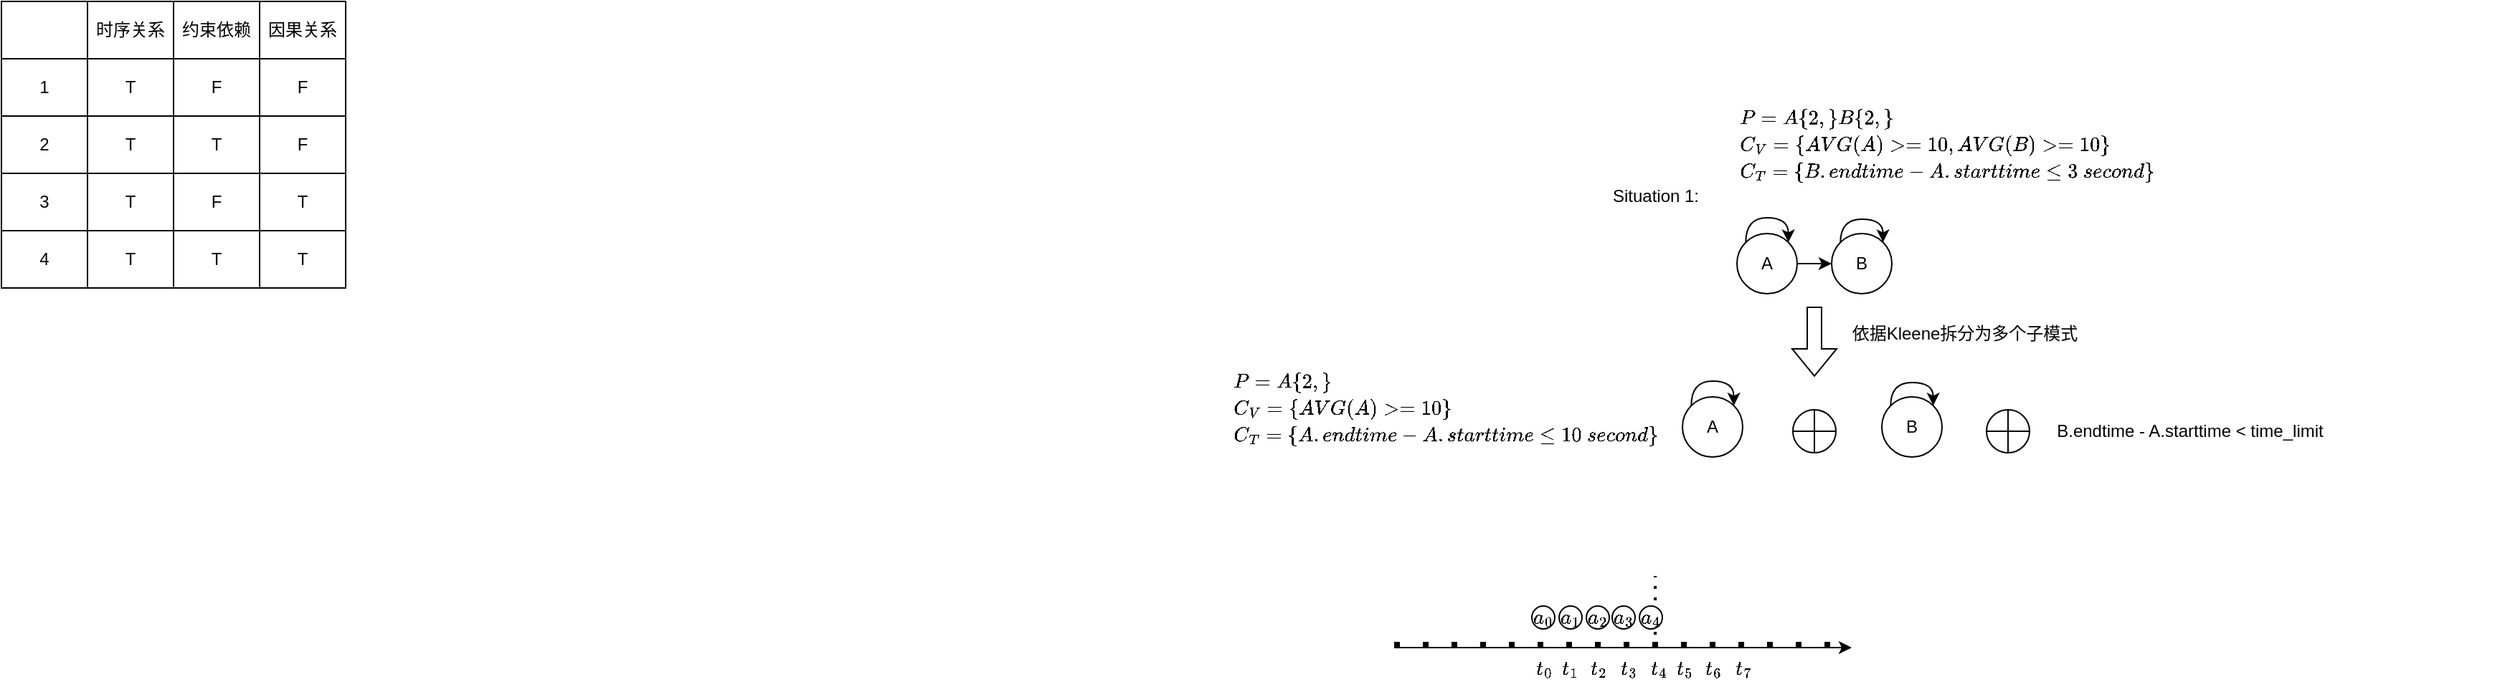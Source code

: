 <mxfile version="24.7.17">
  <diagram name="solution" id="qw6IBQWtgg2uzaBCxlZd">
    <mxGraphModel dx="1419" dy="342" grid="0" gridSize="10" guides="1" tooltips="1" connect="1" arrows="1" fold="1" page="0" pageScale="1" pageWidth="1200" pageHeight="1920" math="1" shadow="0">
      <root>
        <mxCell id="0" />
        <mxCell id="1" parent="0" />
        <mxCell id="yxMzsUbInx-t9ANGKYJj-90" value="" style="shape=table;startSize=0;container=1;collapsible=0;childLayout=tableLayout;" vertex="1" parent="1">
          <mxGeometry x="-740" y="144" width="240" height="200" as="geometry" />
        </mxCell>
        <mxCell id="yxMzsUbInx-t9ANGKYJj-91" value="" style="shape=tableRow;horizontal=0;startSize=0;swimlaneHead=0;swimlaneBody=0;strokeColor=inherit;top=0;left=0;bottom=0;right=0;collapsible=0;dropTarget=0;fillColor=none;points=[[0,0.5],[1,0.5]];portConstraint=eastwest;" vertex="1" parent="yxMzsUbInx-t9ANGKYJj-90">
          <mxGeometry width="240" height="40" as="geometry" />
        </mxCell>
        <mxCell id="yxMzsUbInx-t9ANGKYJj-92" value="" style="shape=partialRectangle;html=1;whiteSpace=wrap;connectable=0;strokeColor=inherit;overflow=hidden;fillColor=none;top=0;left=0;bottom=0;right=0;pointerEvents=1;" vertex="1" parent="yxMzsUbInx-t9ANGKYJj-91">
          <mxGeometry width="60" height="40" as="geometry">
            <mxRectangle width="60" height="40" as="alternateBounds" />
          </mxGeometry>
        </mxCell>
        <mxCell id="yxMzsUbInx-t9ANGKYJj-93" value="时序关系" style="shape=partialRectangle;html=1;whiteSpace=wrap;connectable=0;strokeColor=inherit;overflow=hidden;fillColor=none;top=0;left=0;bottom=0;right=0;pointerEvents=1;" vertex="1" parent="yxMzsUbInx-t9ANGKYJj-91">
          <mxGeometry x="60" width="60" height="40" as="geometry">
            <mxRectangle width="60" height="40" as="alternateBounds" />
          </mxGeometry>
        </mxCell>
        <mxCell id="yxMzsUbInx-t9ANGKYJj-94" value="约束依赖" style="shape=partialRectangle;html=1;whiteSpace=wrap;connectable=0;strokeColor=inherit;overflow=hidden;fillColor=none;top=0;left=0;bottom=0;right=0;pointerEvents=1;" vertex="1" parent="yxMzsUbInx-t9ANGKYJj-91">
          <mxGeometry x="120" width="60" height="40" as="geometry">
            <mxRectangle width="60" height="40" as="alternateBounds" />
          </mxGeometry>
        </mxCell>
        <mxCell id="yxMzsUbInx-t9ANGKYJj-95" value="因果关系" style="shape=partialRectangle;html=1;whiteSpace=wrap;connectable=0;strokeColor=inherit;overflow=hidden;fillColor=none;top=0;left=0;bottom=0;right=0;pointerEvents=1;" vertex="1" parent="yxMzsUbInx-t9ANGKYJj-91">
          <mxGeometry x="180" width="60" height="40" as="geometry">
            <mxRectangle width="60" height="40" as="alternateBounds" />
          </mxGeometry>
        </mxCell>
        <mxCell id="yxMzsUbInx-t9ANGKYJj-96" value="" style="shape=tableRow;horizontal=0;startSize=0;swimlaneHead=0;swimlaneBody=0;strokeColor=inherit;top=0;left=0;bottom=0;right=0;collapsible=0;dropTarget=0;fillColor=none;points=[[0,0.5],[1,0.5]];portConstraint=eastwest;" vertex="1" parent="yxMzsUbInx-t9ANGKYJj-90">
          <mxGeometry y="40" width="240" height="40" as="geometry" />
        </mxCell>
        <mxCell id="yxMzsUbInx-t9ANGKYJj-97" value="1" style="shape=partialRectangle;html=1;whiteSpace=wrap;connectable=0;strokeColor=inherit;overflow=hidden;fillColor=none;top=0;left=0;bottom=0;right=0;pointerEvents=1;" vertex="1" parent="yxMzsUbInx-t9ANGKYJj-96">
          <mxGeometry width="60" height="40" as="geometry">
            <mxRectangle width="60" height="40" as="alternateBounds" />
          </mxGeometry>
        </mxCell>
        <mxCell id="yxMzsUbInx-t9ANGKYJj-98" value="T" style="shape=partialRectangle;html=1;whiteSpace=wrap;connectable=0;strokeColor=inherit;overflow=hidden;fillColor=none;top=0;left=0;bottom=0;right=0;pointerEvents=1;" vertex="1" parent="yxMzsUbInx-t9ANGKYJj-96">
          <mxGeometry x="60" width="60" height="40" as="geometry">
            <mxRectangle width="60" height="40" as="alternateBounds" />
          </mxGeometry>
        </mxCell>
        <mxCell id="yxMzsUbInx-t9ANGKYJj-99" value="F" style="shape=partialRectangle;html=1;whiteSpace=wrap;connectable=0;strokeColor=inherit;overflow=hidden;fillColor=none;top=0;left=0;bottom=0;right=0;pointerEvents=1;" vertex="1" parent="yxMzsUbInx-t9ANGKYJj-96">
          <mxGeometry x="120" width="60" height="40" as="geometry">
            <mxRectangle width="60" height="40" as="alternateBounds" />
          </mxGeometry>
        </mxCell>
        <mxCell id="yxMzsUbInx-t9ANGKYJj-100" value="F" style="shape=partialRectangle;html=1;whiteSpace=wrap;connectable=0;strokeColor=inherit;overflow=hidden;fillColor=none;top=0;left=0;bottom=0;right=0;pointerEvents=1;" vertex="1" parent="yxMzsUbInx-t9ANGKYJj-96">
          <mxGeometry x="180" width="60" height="40" as="geometry">
            <mxRectangle width="60" height="40" as="alternateBounds" />
          </mxGeometry>
        </mxCell>
        <mxCell id="yxMzsUbInx-t9ANGKYJj-101" value="" style="shape=tableRow;horizontal=0;startSize=0;swimlaneHead=0;swimlaneBody=0;strokeColor=inherit;top=0;left=0;bottom=0;right=0;collapsible=0;dropTarget=0;fillColor=none;points=[[0,0.5],[1,0.5]];portConstraint=eastwest;" vertex="1" parent="yxMzsUbInx-t9ANGKYJj-90">
          <mxGeometry y="80" width="240" height="40" as="geometry" />
        </mxCell>
        <mxCell id="yxMzsUbInx-t9ANGKYJj-102" value="2" style="shape=partialRectangle;html=1;whiteSpace=wrap;connectable=0;strokeColor=inherit;overflow=hidden;fillColor=none;top=0;left=0;bottom=0;right=0;pointerEvents=1;" vertex="1" parent="yxMzsUbInx-t9ANGKYJj-101">
          <mxGeometry width="60" height="40" as="geometry">
            <mxRectangle width="60" height="40" as="alternateBounds" />
          </mxGeometry>
        </mxCell>
        <mxCell id="yxMzsUbInx-t9ANGKYJj-103" value="T" style="shape=partialRectangle;html=1;whiteSpace=wrap;connectable=0;strokeColor=inherit;overflow=hidden;fillColor=none;top=0;left=0;bottom=0;right=0;pointerEvents=1;" vertex="1" parent="yxMzsUbInx-t9ANGKYJj-101">
          <mxGeometry x="60" width="60" height="40" as="geometry">
            <mxRectangle width="60" height="40" as="alternateBounds" />
          </mxGeometry>
        </mxCell>
        <mxCell id="yxMzsUbInx-t9ANGKYJj-104" value="T" style="shape=partialRectangle;html=1;whiteSpace=wrap;connectable=0;strokeColor=inherit;overflow=hidden;fillColor=none;top=0;left=0;bottom=0;right=0;pointerEvents=1;" vertex="1" parent="yxMzsUbInx-t9ANGKYJj-101">
          <mxGeometry x="120" width="60" height="40" as="geometry">
            <mxRectangle width="60" height="40" as="alternateBounds" />
          </mxGeometry>
        </mxCell>
        <mxCell id="yxMzsUbInx-t9ANGKYJj-105" value="F" style="shape=partialRectangle;html=1;whiteSpace=wrap;connectable=0;strokeColor=inherit;overflow=hidden;fillColor=none;top=0;left=0;bottom=0;right=0;pointerEvents=1;" vertex="1" parent="yxMzsUbInx-t9ANGKYJj-101">
          <mxGeometry x="180" width="60" height="40" as="geometry">
            <mxRectangle width="60" height="40" as="alternateBounds" />
          </mxGeometry>
        </mxCell>
        <mxCell id="yxMzsUbInx-t9ANGKYJj-106" value="" style="shape=tableRow;horizontal=0;startSize=0;swimlaneHead=0;swimlaneBody=0;strokeColor=inherit;top=0;left=0;bottom=0;right=0;collapsible=0;dropTarget=0;fillColor=none;points=[[0,0.5],[1,0.5]];portConstraint=eastwest;" vertex="1" parent="yxMzsUbInx-t9ANGKYJj-90">
          <mxGeometry y="120" width="240" height="40" as="geometry" />
        </mxCell>
        <mxCell id="yxMzsUbInx-t9ANGKYJj-107" value="3" style="shape=partialRectangle;html=1;whiteSpace=wrap;connectable=0;strokeColor=inherit;overflow=hidden;fillColor=none;top=0;left=0;bottom=0;right=0;pointerEvents=1;" vertex="1" parent="yxMzsUbInx-t9ANGKYJj-106">
          <mxGeometry width="60" height="40" as="geometry">
            <mxRectangle width="60" height="40" as="alternateBounds" />
          </mxGeometry>
        </mxCell>
        <mxCell id="yxMzsUbInx-t9ANGKYJj-108" value="T" style="shape=partialRectangle;html=1;whiteSpace=wrap;connectable=0;strokeColor=inherit;overflow=hidden;fillColor=none;top=0;left=0;bottom=0;right=0;pointerEvents=1;" vertex="1" parent="yxMzsUbInx-t9ANGKYJj-106">
          <mxGeometry x="60" width="60" height="40" as="geometry">
            <mxRectangle width="60" height="40" as="alternateBounds" />
          </mxGeometry>
        </mxCell>
        <mxCell id="yxMzsUbInx-t9ANGKYJj-109" value="F" style="shape=partialRectangle;html=1;whiteSpace=wrap;connectable=0;strokeColor=inherit;overflow=hidden;fillColor=none;top=0;left=0;bottom=0;right=0;pointerEvents=1;" vertex="1" parent="yxMzsUbInx-t9ANGKYJj-106">
          <mxGeometry x="120" width="60" height="40" as="geometry">
            <mxRectangle width="60" height="40" as="alternateBounds" />
          </mxGeometry>
        </mxCell>
        <mxCell id="yxMzsUbInx-t9ANGKYJj-110" value="T" style="shape=partialRectangle;html=1;whiteSpace=wrap;connectable=0;strokeColor=inherit;overflow=hidden;fillColor=none;top=0;left=0;bottom=0;right=0;pointerEvents=1;" vertex="1" parent="yxMzsUbInx-t9ANGKYJj-106">
          <mxGeometry x="180" width="60" height="40" as="geometry">
            <mxRectangle width="60" height="40" as="alternateBounds" />
          </mxGeometry>
        </mxCell>
        <mxCell id="yxMzsUbInx-t9ANGKYJj-111" value="" style="shape=tableRow;horizontal=0;startSize=0;swimlaneHead=0;swimlaneBody=0;strokeColor=inherit;top=0;left=0;bottom=0;right=0;collapsible=0;dropTarget=0;fillColor=none;points=[[0,0.5],[1,0.5]];portConstraint=eastwest;" vertex="1" parent="yxMzsUbInx-t9ANGKYJj-90">
          <mxGeometry y="160" width="240" height="40" as="geometry" />
        </mxCell>
        <mxCell id="yxMzsUbInx-t9ANGKYJj-112" value="4" style="shape=partialRectangle;html=1;whiteSpace=wrap;connectable=0;strokeColor=inherit;overflow=hidden;fillColor=none;top=0;left=0;bottom=0;right=0;pointerEvents=1;" vertex="1" parent="yxMzsUbInx-t9ANGKYJj-111">
          <mxGeometry width="60" height="40" as="geometry">
            <mxRectangle width="60" height="40" as="alternateBounds" />
          </mxGeometry>
        </mxCell>
        <mxCell id="yxMzsUbInx-t9ANGKYJj-113" value="T" style="shape=partialRectangle;html=1;whiteSpace=wrap;connectable=0;strokeColor=inherit;overflow=hidden;fillColor=none;top=0;left=0;bottom=0;right=0;pointerEvents=1;" vertex="1" parent="yxMzsUbInx-t9ANGKYJj-111">
          <mxGeometry x="60" width="60" height="40" as="geometry">
            <mxRectangle width="60" height="40" as="alternateBounds" />
          </mxGeometry>
        </mxCell>
        <mxCell id="yxMzsUbInx-t9ANGKYJj-114" value="T" style="shape=partialRectangle;html=1;whiteSpace=wrap;connectable=0;strokeColor=inherit;overflow=hidden;fillColor=none;top=0;left=0;bottom=0;right=0;pointerEvents=1;" vertex="1" parent="yxMzsUbInx-t9ANGKYJj-111">
          <mxGeometry x="120" width="60" height="40" as="geometry">
            <mxRectangle width="60" height="40" as="alternateBounds" />
          </mxGeometry>
        </mxCell>
        <mxCell id="yxMzsUbInx-t9ANGKYJj-115" value="T" style="shape=partialRectangle;html=1;whiteSpace=wrap;connectable=0;strokeColor=inherit;overflow=hidden;fillColor=none;top=0;left=0;bottom=0;right=0;pointerEvents=1;" vertex="1" parent="yxMzsUbInx-t9ANGKYJj-111">
          <mxGeometry x="180" width="60" height="40" as="geometry">
            <mxRectangle width="60" height="40" as="alternateBounds" />
          </mxGeometry>
        </mxCell>
        <mxCell id="yxMzsUbInx-t9ANGKYJj-124" value="" style="edgeStyle=orthogonalEdgeStyle;rounded=0;orthogonalLoop=1;jettySize=auto;html=1;" edge="1" parent="1" source="yxMzsUbInx-t9ANGKYJj-118" target="yxMzsUbInx-t9ANGKYJj-123">
          <mxGeometry relative="1" as="geometry" />
        </mxCell>
        <mxCell id="yxMzsUbInx-t9ANGKYJj-118" value="A" style="ellipse;whiteSpace=wrap;html=1;aspect=fixed;" vertex="1" parent="1">
          <mxGeometry x="470" y="306.01" width="42" height="42" as="geometry" />
        </mxCell>
        <mxCell id="yxMzsUbInx-t9ANGKYJj-121" style="edgeStyle=orthogonalEdgeStyle;rounded=0;orthogonalLoop=1;jettySize=auto;html=1;exitX=0;exitY=0;exitDx=0;exitDy=0;entryX=1;entryY=0;entryDx=0;entryDy=0;curved=1;" edge="1" parent="1" source="yxMzsUbInx-t9ANGKYJj-118" target="yxMzsUbInx-t9ANGKYJj-118">
          <mxGeometry relative="1" as="geometry">
            <Array as="points">
              <mxPoint x="476" y="295.01" />
              <mxPoint x="506" y="295.01" />
            </Array>
          </mxGeometry>
        </mxCell>
        <mxCell id="yxMzsUbInx-t9ANGKYJj-123" value="B" style="ellipse;whiteSpace=wrap;html=1;aspect=fixed;" vertex="1" parent="1">
          <mxGeometry x="536" y="306.01" width="42" height="42" as="geometry" />
        </mxCell>
        <mxCell id="yxMzsUbInx-t9ANGKYJj-125" style="edgeStyle=orthogonalEdgeStyle;rounded=0;orthogonalLoop=1;jettySize=auto;html=1;exitX=0;exitY=0;exitDx=0;exitDy=0;entryX=1;entryY=0;entryDx=0;entryDy=0;curved=1;" edge="1" parent="1" source="yxMzsUbInx-t9ANGKYJj-123" target="yxMzsUbInx-t9ANGKYJj-123">
          <mxGeometry relative="1" as="geometry">
            <Array as="points">
              <mxPoint x="542" y="296.01" />
              <mxPoint x="572" y="296.01" />
            </Array>
          </mxGeometry>
        </mxCell>
        <mxCell id="yxMzsUbInx-t9ANGKYJj-126" value="Situation 1:" style="text;html=1;align=center;verticalAlign=middle;whiteSpace=wrap;rounded=0;" vertex="1" parent="1">
          <mxGeometry x="371" y="265" width="85" height="30" as="geometry" />
        </mxCell>
        <mxCell id="yxMzsUbInx-t9ANGKYJj-128" value="A" style="ellipse;whiteSpace=wrap;html=1;aspect=fixed;" vertex="1" parent="1">
          <mxGeometry x="432" y="419.99" width="42" height="42" as="geometry" />
        </mxCell>
        <mxCell id="yxMzsUbInx-t9ANGKYJj-129" style="edgeStyle=orthogonalEdgeStyle;rounded=0;orthogonalLoop=1;jettySize=auto;html=1;exitX=0;exitY=0;exitDx=0;exitDy=0;entryX=1;entryY=0;entryDx=0;entryDy=0;curved=1;" edge="1" parent="1" source="yxMzsUbInx-t9ANGKYJj-128" target="yxMzsUbInx-t9ANGKYJj-128">
          <mxGeometry relative="1" as="geometry">
            <Array as="points">
              <mxPoint x="438" y="408.99" />
              <mxPoint x="468" y="408.99" />
            </Array>
          </mxGeometry>
        </mxCell>
        <mxCell id="yxMzsUbInx-t9ANGKYJj-130" value="B" style="ellipse;whiteSpace=wrap;html=1;aspect=fixed;" vertex="1" parent="1">
          <mxGeometry x="571" y="419.99" width="42" height="42" as="geometry" />
        </mxCell>
        <mxCell id="yxMzsUbInx-t9ANGKYJj-131" style="edgeStyle=orthogonalEdgeStyle;rounded=0;orthogonalLoop=1;jettySize=auto;html=1;exitX=0;exitY=0;exitDx=0;exitDy=0;entryX=1;entryY=0;entryDx=0;entryDy=0;curved=1;" edge="1" parent="1" source="yxMzsUbInx-t9ANGKYJj-130" target="yxMzsUbInx-t9ANGKYJj-130">
          <mxGeometry relative="1" as="geometry">
            <Array as="points">
              <mxPoint x="577" y="409.99" />
              <mxPoint x="607" y="409.99" />
            </Array>
          </mxGeometry>
        </mxCell>
        <mxCell id="yxMzsUbInx-t9ANGKYJj-132" value="" style="shape=flexArrow;endArrow=classic;html=1;rounded=0;" edge="1" parent="1">
          <mxGeometry width="50" height="50" relative="1" as="geometry">
            <mxPoint x="524" y="357" as="sourcePoint" />
            <mxPoint x="524" y="406" as="targetPoint" />
          </mxGeometry>
        </mxCell>
        <mxCell id="yxMzsUbInx-t9ANGKYJj-133" value="依据Kleene拆分为多个子模式" style="text;html=1;align=center;verticalAlign=middle;whiteSpace=wrap;rounded=0;" vertex="1" parent="1">
          <mxGeometry x="546" y="361" width="166" height="30" as="geometry" />
        </mxCell>
        <mxCell id="yxMzsUbInx-t9ANGKYJj-134" value="B.endtime - A.starttime &amp;lt; time_limit" style="text;html=1;align=center;verticalAlign=middle;whiteSpace=wrap;rounded=0;" vertex="1" parent="1">
          <mxGeometry x="690" y="429.02" width="192" height="30" as="geometry" />
        </mxCell>
        <mxCell id="yxMzsUbInx-t9ANGKYJj-136" value="" style="verticalLabelPosition=bottom;verticalAlign=top;html=1;shape=mxgraph.flowchart.summing_function;" vertex="1" parent="1">
          <mxGeometry x="509" y="429.02" width="30" height="30" as="geometry" />
        </mxCell>
        <mxCell id="yxMzsUbInx-t9ANGKYJj-137" value="" style="verticalLabelPosition=bottom;verticalAlign=top;html=1;shape=mxgraph.flowchart.summing_function;" vertex="1" parent="1">
          <mxGeometry x="644" y="429.02" width="30" height="30" as="geometry" />
        </mxCell>
        <mxCell id="yxMzsUbInx-t9ANGKYJj-140" value="" style="group" vertex="1" connectable="0" parent="1">
          <mxGeometry x="231" y="593" width="319" height="2" as="geometry" />
        </mxCell>
        <mxCell id="yxMzsUbInx-t9ANGKYJj-138" value="" style="endArrow=classic;html=1;rounded=0;" edge="1" parent="yxMzsUbInx-t9ANGKYJj-140">
          <mxGeometry width="50" height="50" relative="1" as="geometry">
            <mxPoint y="2" as="sourcePoint" />
            <mxPoint x="319" y="2" as="targetPoint" />
          </mxGeometry>
        </mxCell>
        <mxCell id="yxMzsUbInx-t9ANGKYJj-139" value="" style="endArrow=none;dashed=1;html=1;strokeWidth=4;rounded=0;dashPattern=1 4;" edge="1" parent="yxMzsUbInx-t9ANGKYJj-140">
          <mxGeometry width="50" height="50" relative="1" as="geometry">
            <mxPoint as="sourcePoint" />
            <mxPoint x="319" as="targetPoint" />
          </mxGeometry>
        </mxCell>
        <mxCell id="yxMzsUbInx-t9ANGKYJj-141" value="`t_{0}`" style="text;html=1;align=center;verticalAlign=middle;whiteSpace=wrap;rounded=0;" vertex="1" parent="1">
          <mxGeometry x="327" y="595" width="18" height="30" as="geometry" />
        </mxCell>
        <mxCell id="yxMzsUbInx-t9ANGKYJj-142" value="`t_1`" style="text;html=1;align=center;verticalAlign=middle;whiteSpace=wrap;rounded=0;" vertex="1" parent="1">
          <mxGeometry x="345" y="595" width="18" height="30" as="geometry" />
        </mxCell>
        <mxCell id="yxMzsUbInx-t9ANGKYJj-143" value="`t_2`" style="text;html=1;align=center;verticalAlign=middle;whiteSpace=wrap;rounded=0;" vertex="1" parent="1">
          <mxGeometry x="365" y="595" width="18" height="30" as="geometry" />
        </mxCell>
        <mxCell id="yxMzsUbInx-t9ANGKYJj-144" value="`t_3`" style="text;html=1;align=center;verticalAlign=middle;whiteSpace=wrap;rounded=0;" vertex="1" parent="1">
          <mxGeometry x="386" y="595" width="18" height="30" as="geometry" />
        </mxCell>
        <mxCell id="yxMzsUbInx-t9ANGKYJj-145" value="&lt;b&gt;`t_{4}`&lt;/b&gt;" style="text;html=1;align=center;verticalAlign=middle;whiteSpace=wrap;rounded=0;" vertex="1" parent="1">
          <mxGeometry x="407" y="595" width="18" height="30" as="geometry" />
        </mxCell>
        <mxCell id="yxMzsUbInx-t9ANGKYJj-146" value="`t_5`" style="text;html=1;align=center;verticalAlign=middle;whiteSpace=wrap;rounded=0;" vertex="1" parent="1">
          <mxGeometry x="425" y="595" width="18" height="30" as="geometry" />
        </mxCell>
        <mxCell id="yxMzsUbInx-t9ANGKYJj-147" value="`t_6`" style="text;html=1;align=center;verticalAlign=middle;whiteSpace=wrap;rounded=0;" vertex="1" parent="1">
          <mxGeometry x="445" y="595" width="18" height="30" as="geometry" />
        </mxCell>
        <mxCell id="yxMzsUbInx-t9ANGKYJj-148" value="`t_7`" style="text;html=1;align=center;verticalAlign=middle;whiteSpace=wrap;rounded=0;" vertex="1" parent="1">
          <mxGeometry x="466" y="595" width="18" height="30" as="geometry" />
        </mxCell>
        <mxCell id="yxMzsUbInx-t9ANGKYJj-149" value="" style="endArrow=none;dashed=1;html=1;dashPattern=1 3;strokeWidth=2;rounded=0;" edge="1" parent="1">
          <mxGeometry width="50" height="50" relative="1" as="geometry">
            <mxPoint x="413" y="594" as="sourcePoint" />
            <mxPoint x="413" y="545" as="targetPoint" />
          </mxGeometry>
        </mxCell>
        <mxCell id="yxMzsUbInx-t9ANGKYJj-152" value="$$\begin{align}&amp;amp; P = A\{2,\} B\{2,\} \\&amp;amp; C_V = \{AVG(A) &amp;gt;= 10, AVG(B) &amp;gt;= 10\} \\&amp;amp; C_T = \{B.endtime - A.starttime \leq 3\ second\} \end{align}$$" style="text;html=1;align=center;verticalAlign=middle;resizable=0;points=[];autosize=1;strokeColor=none;fillColor=none;" vertex="1" parent="1">
          <mxGeometry x="230" y="231" width="771" height="26" as="geometry" />
        </mxCell>
        <mxCell id="yxMzsUbInx-t9ANGKYJj-155" value="$$\begin{align}&amp;amp; P = A\{2,\} \\&amp;amp; C_V = \{AVG(A) &amp;gt;= 10\} \\&amp;amp; C_T = \{A.endtime - A.starttime \leq 10\ second\} \end{align}$$" style="text;html=1;align=center;verticalAlign=middle;resizable=0;points=[];autosize=1;strokeColor=none;fillColor=none;" vertex="1" parent="1">
          <mxGeometry x="-64" y="415" width="661" height="26" as="geometry" />
        </mxCell>
        <mxCell id="yxMzsUbInx-t9ANGKYJj-158" value="`a_0`" style="ellipse;whiteSpace=wrap;html=1;aspect=fixed;" vertex="1" parent="1">
          <mxGeometry x="327" y="566" width="16" height="16" as="geometry" />
        </mxCell>
        <mxCell id="yxMzsUbInx-t9ANGKYJj-159" value="`a_1`" style="ellipse;whiteSpace=wrap;html=1;aspect=fixed;" vertex="1" parent="1">
          <mxGeometry x="346" y="566" width="16" height="16" as="geometry" />
        </mxCell>
        <mxCell id="yxMzsUbInx-t9ANGKYJj-160" value="`a_2`" style="ellipse;whiteSpace=wrap;html=1;aspect=fixed;" vertex="1" parent="1">
          <mxGeometry x="365" y="566" width="16" height="16" as="geometry" />
        </mxCell>
        <mxCell id="yxMzsUbInx-t9ANGKYJj-161" value="`a_3`" style="ellipse;whiteSpace=wrap;html=1;aspect=fixed;" vertex="1" parent="1">
          <mxGeometry x="383" y="566" width="16" height="16" as="geometry" />
        </mxCell>
        <mxCell id="yxMzsUbInx-t9ANGKYJj-162" value="`a_4`" style="ellipse;whiteSpace=wrap;html=1;aspect=fixed;" vertex="1" parent="1">
          <mxGeometry x="402" y="566" width="16" height="16" as="geometry" />
        </mxCell>
      </root>
    </mxGraphModel>
  </diagram>
</mxfile>
